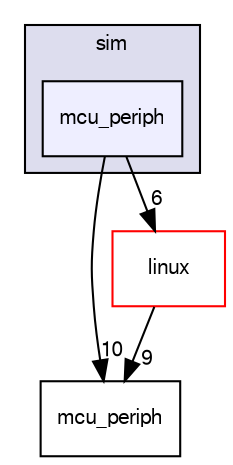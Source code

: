 digraph "sw/airborne/arch/sim/mcu_periph" {
  compound=true
  node [ fontsize="10", fontname="FreeSans"];
  edge [ labelfontsize="10", labelfontname="FreeSans"];
  subgraph clusterdir_c87a6d12365ead88e0b90ddbc1b3c9bb {
    graph [ bgcolor="#ddddee", pencolor="black", label="sim" fontname="FreeSans", fontsize="10", URL="dir_c87a6d12365ead88e0b90ddbc1b3c9bb.html"]
  dir_f11394bd39850f137cd76d3a3707cb70 [shape=box, label="mcu_periph", style="filled", fillcolor="#eeeeff", pencolor="black", URL="dir_f11394bd39850f137cd76d3a3707cb70.html"];
  }
  dir_1ca43f6a116d741d80fb1d0555a2b198 [shape=box label="mcu_periph" URL="dir_1ca43f6a116d741d80fb1d0555a2b198.html"];
  dir_92fbf38b8c893a0928a3445a75d0ac01 [shape=box label="linux" fillcolor="white" style="filled" color="red" URL="dir_92fbf38b8c893a0928a3445a75d0ac01.html"];
  dir_f11394bd39850f137cd76d3a3707cb70->dir_1ca43f6a116d741d80fb1d0555a2b198 [headlabel="10", labeldistance=1.5 headhref="dir_000009_000107.html"];
  dir_f11394bd39850f137cd76d3a3707cb70->dir_92fbf38b8c893a0928a3445a75d0ac01 [headlabel="6", labeldistance=1.5 headhref="dir_000009_000004.html"];
  dir_92fbf38b8c893a0928a3445a75d0ac01->dir_1ca43f6a116d741d80fb1d0555a2b198 [headlabel="9", labeldistance=1.5 headhref="dir_000004_000107.html"];
}
